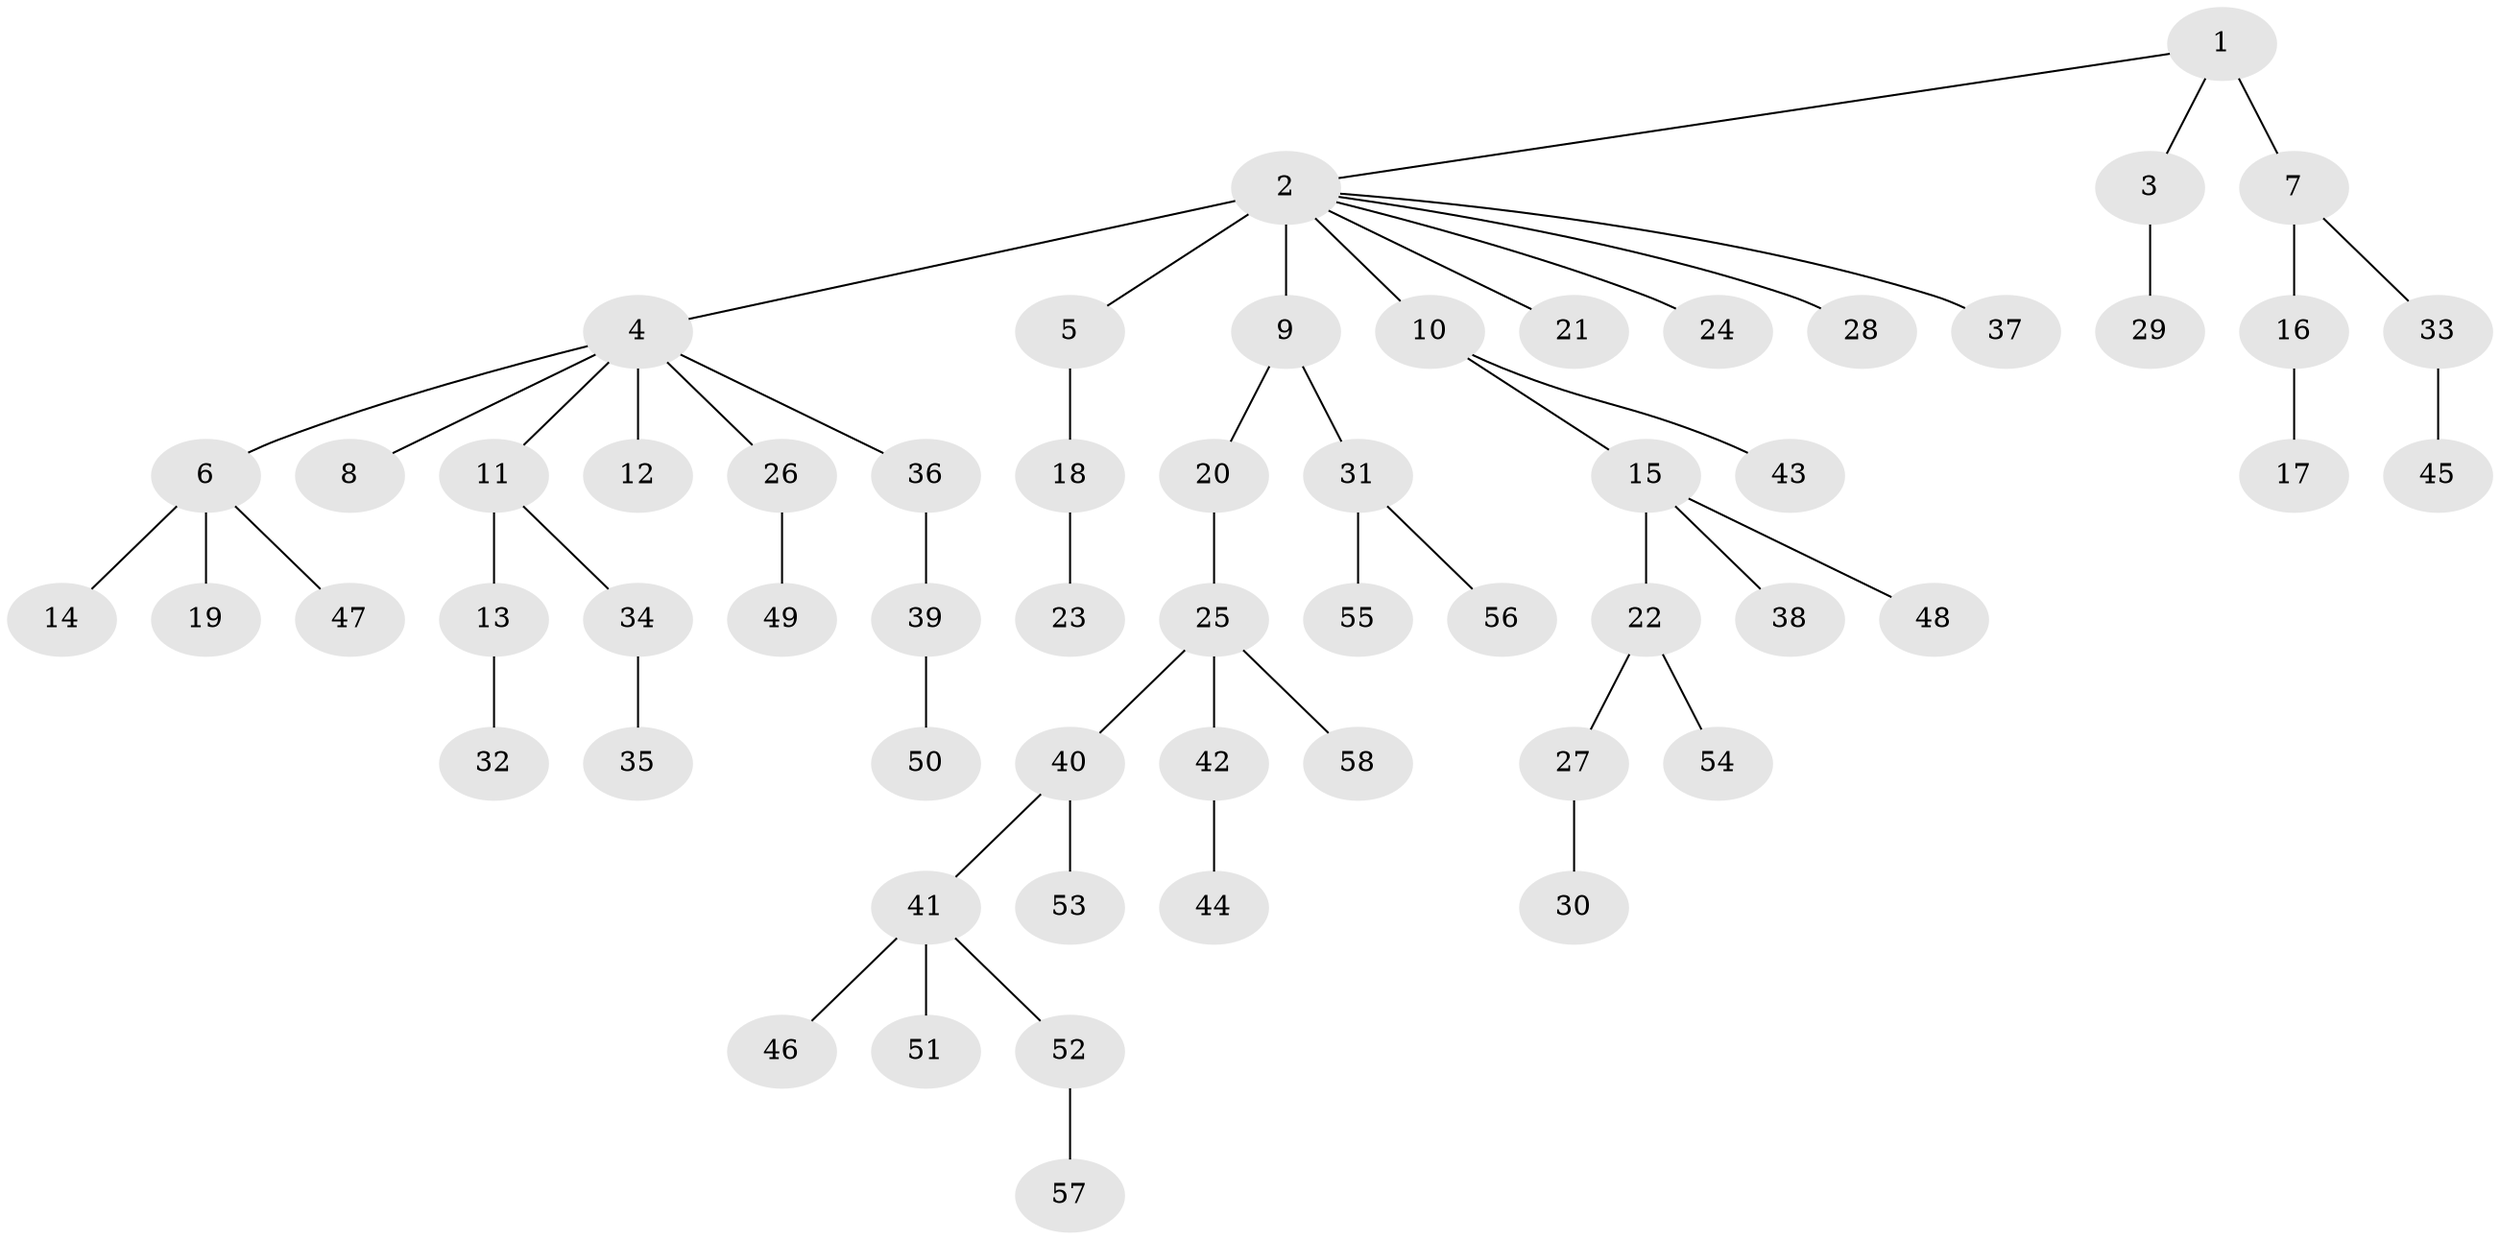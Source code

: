 // original degree distribution, {5: 0.034782608695652174, 8: 0.017391304347826087, 3: 0.12173913043478261, 2: 0.2782608695652174, 1: 0.5043478260869565, 9: 0.008695652173913044, 4: 0.02608695652173913, 7: 0.008695652173913044}
// Generated by graph-tools (version 1.1) at 2025/36/03/09/25 02:36:47]
// undirected, 58 vertices, 57 edges
graph export_dot {
graph [start="1"]
  node [color=gray90,style=filled];
  1;
  2;
  3;
  4;
  5;
  6;
  7;
  8;
  9;
  10;
  11;
  12;
  13;
  14;
  15;
  16;
  17;
  18;
  19;
  20;
  21;
  22;
  23;
  24;
  25;
  26;
  27;
  28;
  29;
  30;
  31;
  32;
  33;
  34;
  35;
  36;
  37;
  38;
  39;
  40;
  41;
  42;
  43;
  44;
  45;
  46;
  47;
  48;
  49;
  50;
  51;
  52;
  53;
  54;
  55;
  56;
  57;
  58;
  1 -- 2 [weight=1.0];
  1 -- 3 [weight=1.0];
  1 -- 7 [weight=2.0];
  2 -- 4 [weight=1.0];
  2 -- 5 [weight=1.0];
  2 -- 9 [weight=6.0];
  2 -- 10 [weight=1.0];
  2 -- 21 [weight=1.0];
  2 -- 24 [weight=1.0];
  2 -- 28 [weight=1.0];
  2 -- 37 [weight=1.0];
  3 -- 29 [weight=1.0];
  4 -- 6 [weight=1.0];
  4 -- 8 [weight=1.0];
  4 -- 11 [weight=1.0];
  4 -- 12 [weight=1.0];
  4 -- 26 [weight=1.0];
  4 -- 36 [weight=1.0];
  5 -- 18 [weight=1.0];
  6 -- 14 [weight=2.0];
  6 -- 19 [weight=1.0];
  6 -- 47 [weight=1.0];
  7 -- 16 [weight=1.0];
  7 -- 33 [weight=1.0];
  9 -- 20 [weight=1.0];
  9 -- 31 [weight=1.0];
  10 -- 15 [weight=1.0];
  10 -- 43 [weight=1.0];
  11 -- 13 [weight=2.0];
  11 -- 34 [weight=1.0];
  13 -- 32 [weight=1.0];
  15 -- 22 [weight=4.0];
  15 -- 38 [weight=1.0];
  15 -- 48 [weight=1.0];
  16 -- 17 [weight=2.0];
  18 -- 23 [weight=1.0];
  20 -- 25 [weight=1.0];
  22 -- 27 [weight=1.0];
  22 -- 54 [weight=1.0];
  25 -- 40 [weight=1.0];
  25 -- 42 [weight=1.0];
  25 -- 58 [weight=1.0];
  26 -- 49 [weight=1.0];
  27 -- 30 [weight=1.0];
  31 -- 55 [weight=2.0];
  31 -- 56 [weight=1.0];
  33 -- 45 [weight=1.0];
  34 -- 35 [weight=1.0];
  36 -- 39 [weight=1.0];
  39 -- 50 [weight=1.0];
  40 -- 41 [weight=1.0];
  40 -- 53 [weight=1.0];
  41 -- 46 [weight=1.0];
  41 -- 51 [weight=1.0];
  41 -- 52 [weight=1.0];
  42 -- 44 [weight=1.0];
  52 -- 57 [weight=1.0];
}
